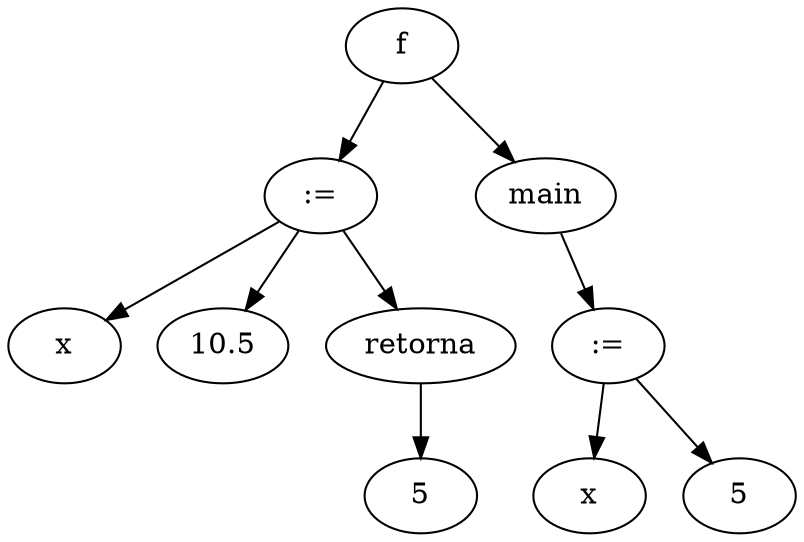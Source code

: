digraph grafo {
  105763153622208 [ label="f" ];
  105763153622208 -> 105763153623104;
  105763153623104 [ label=":=" ];
  105763153623104 -> 105763153623152;
  105763153623152 [ label="x" ];
  105763153623104 -> 105763153623024;
  105763153623024 [ label="10.5" ];
  105763153623104 -> 105763153623312;
  105763153623312 [ label="retorna" ];
  105763153623312 -> 105763153623232;
  105763153623232 [ label="5" ];
  105763153622208 -> 105763153623360;
  105763153623360 [ label="main" ];
  105763153623360 -> 105763153623680;
  105763153623680 [ label=":=" ];
  105763153623680 -> 105763153623728;
  105763153623728 [ label="x" ];
  105763153623680 -> 105763153623600;
  105763153623600 [ label="5" ];
}

